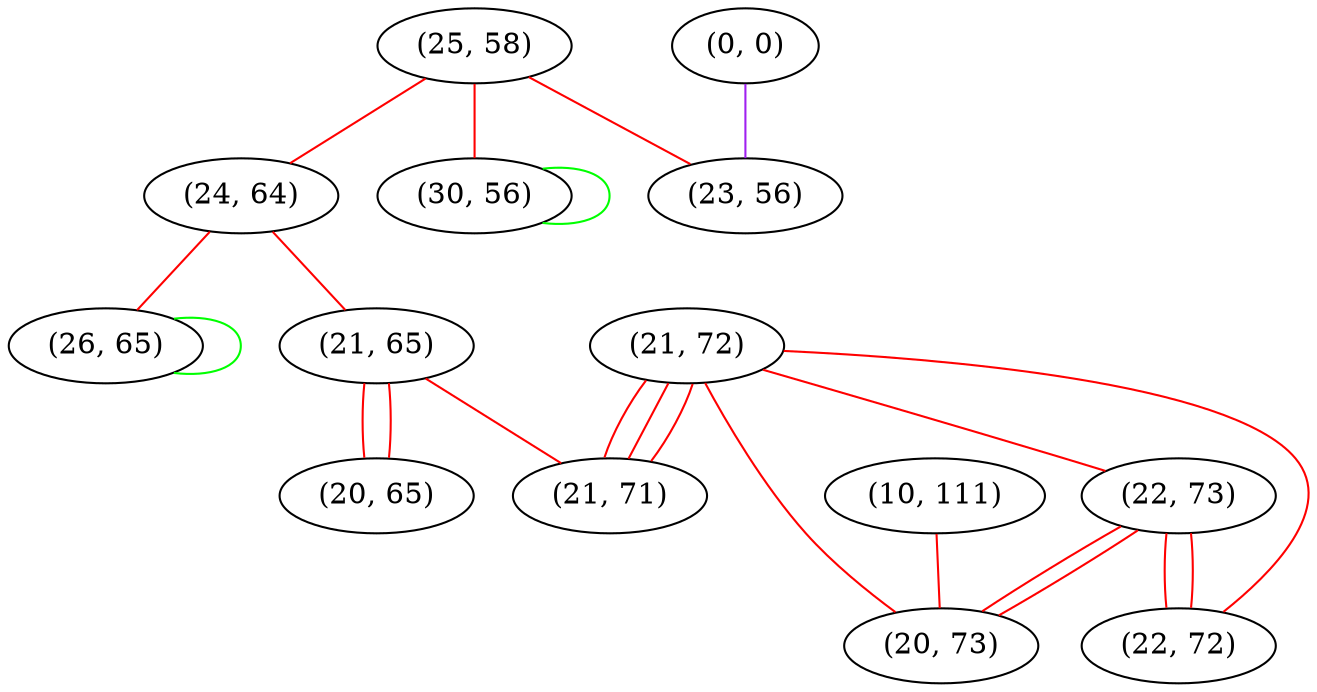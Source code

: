 graph "" {
"(25, 58)";
"(24, 64)";
"(26, 65)";
"(21, 65)";
"(20, 65)";
"(21, 72)";
"(10, 111)";
"(22, 73)";
"(0, 0)";
"(20, 73)";
"(22, 72)";
"(21, 71)";
"(23, 56)";
"(30, 56)";
"(25, 58)" -- "(24, 64)"  [color=red, key=0, weight=1];
"(25, 58)" -- "(23, 56)"  [color=red, key=0, weight=1];
"(25, 58)" -- "(30, 56)"  [color=red, key=0, weight=1];
"(24, 64)" -- "(21, 65)"  [color=red, key=0, weight=1];
"(24, 64)" -- "(26, 65)"  [color=red, key=0, weight=1];
"(26, 65)" -- "(26, 65)"  [color=green, key=0, weight=2];
"(21, 65)" -- "(21, 71)"  [color=red, key=0, weight=1];
"(21, 65)" -- "(20, 65)"  [color=red, key=0, weight=1];
"(21, 65)" -- "(20, 65)"  [color=red, key=1, weight=1];
"(21, 72)" -- "(22, 73)"  [color=red, key=0, weight=1];
"(21, 72)" -- "(21, 71)"  [color=red, key=0, weight=1];
"(21, 72)" -- "(21, 71)"  [color=red, key=1, weight=1];
"(21, 72)" -- "(21, 71)"  [color=red, key=2, weight=1];
"(21, 72)" -- "(20, 73)"  [color=red, key=0, weight=1];
"(21, 72)" -- "(22, 72)"  [color=red, key=0, weight=1];
"(10, 111)" -- "(20, 73)"  [color=red, key=0, weight=1];
"(22, 73)" -- "(20, 73)"  [color=red, key=0, weight=1];
"(22, 73)" -- "(20, 73)"  [color=red, key=1, weight=1];
"(22, 73)" -- "(22, 72)"  [color=red, key=0, weight=1];
"(22, 73)" -- "(22, 72)"  [color=red, key=1, weight=1];
"(0, 0)" -- "(23, 56)"  [color=purple, key=0, weight=4];
"(30, 56)" -- "(30, 56)"  [color=green, key=0, weight=2];
}
